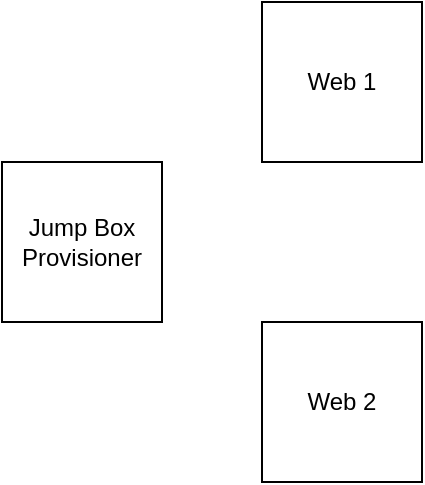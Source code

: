 <mxfile version="15.1.4" type="device"><diagram id="JAPW9b8f0EPARf0XVaf5" name="Page-1"><mxGraphModel dx="1422" dy="721" grid="1" gridSize="10" guides="1" tooltips="1" connect="1" arrows="1" fold="1" page="1" pageScale="1" pageWidth="850" pageHeight="1100" math="0" shadow="0"><root><mxCell id="0"/><mxCell id="1" parent="0"/><mxCell id="VAatk0JIG2j0DjjGsxNq-1" value="Jump Box Provisioner&lt;br&gt;" style="whiteSpace=wrap;html=1;aspect=fixed;" vertex="1" parent="1"><mxGeometry x="360" y="340" width="80" height="80" as="geometry"/></mxCell><mxCell id="VAatk0JIG2j0DjjGsxNq-2" value="Web 1" style="whiteSpace=wrap;html=1;aspect=fixed;" vertex="1" parent="1"><mxGeometry x="490" y="260" width="80" height="80" as="geometry"/></mxCell><mxCell id="VAatk0JIG2j0DjjGsxNq-3" value="Web 2" style="whiteSpace=wrap;html=1;aspect=fixed;" vertex="1" parent="1"><mxGeometry x="490" y="420" width="80" height="80" as="geometry"/></mxCell></root></mxGraphModel></diagram></mxfile>
